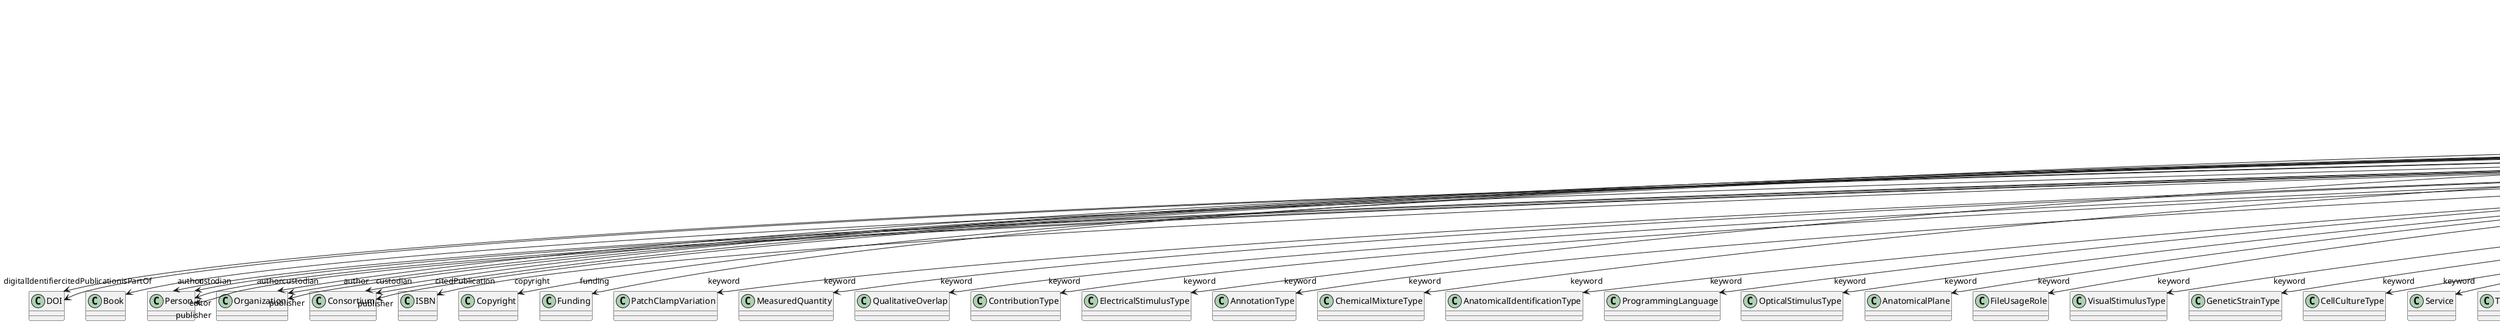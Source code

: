 @startuml
class Chapter {
+digitalIdentifier
+isPartOf
+pagination
+abstract
+author
+citedPublication
+copyright
+creationDate
+custodian
+editor
+funding
+IRI
+keyword
+license
+modificationDate
+name
+publicationDate
+publisher
+versionIdentifier

}
Chapter -d-> "digitalIdentifier" DOI
Chapter -d-> "isPartOf" Book
Chapter -d-> "author" Person
Chapter -d-> "author" Organization
Chapter -d-> "author" Consortium
Chapter -d-> "citedPublication" DOI
Chapter -d-> "citedPublication" ISBN
Chapter -d-> "copyright" Copyright
Chapter -d-> "custodian" Person
Chapter -d-> "custodian" Organization
Chapter -d-> "custodian" Consortium
Chapter -d-> "editor" Person
Chapter -d-> "funding" Funding
Chapter -d-> "keyword" PatchClampVariation
Chapter -d-> "keyword" MeasuredQuantity
Chapter -d-> "keyword" QualitativeOverlap
Chapter -d-> "keyword" ContributionType
Chapter -d-> "keyword" ElectricalStimulusType
Chapter -d-> "keyword" AnnotationType
Chapter -d-> "keyword" ChemicalMixtureType
Chapter -d-> "keyword" AnatomicalIdentificationType
Chapter -d-> "keyword" ProgrammingLanguage
Chapter -d-> "keyword" OpticalStimulusType
Chapter -d-> "keyword" AnatomicalPlane
Chapter -d-> "keyword" FileUsageRole
Chapter -d-> "keyword" VisualStimulusType
Chapter -d-> "keyword" GeneticStrainType
Chapter -d-> "keyword" CellCultureType
Chapter -d-> "keyword" Service
Chapter -d-> "keyword" TypeOfUncertainty
Chapter -d-> "keyword" Disease
Chapter -d-> "keyword" MeasuredSignalType
Chapter -d-> "keyword" DiseaseModel
Chapter -d-> "keyword" TactileStimulusType
Chapter -d-> "keyword" AuditoryStimulusType
Chapter -d-> "keyword" OperatingSystem
Chapter -d-> "keyword" ProductAccessibility
Chapter -d-> "keyword" BreedingType
Chapter -d-> "keyword" SoftwareFeature
Chapter -d-> "keyword" SoftwareApplicationCategory
Chapter -d-> "keyword" StimulationApproach
Chapter -d-> "keyword" AgeCategory
Chapter -d-> "keyword" OperatingDevice
Chapter -d-> "keyword" AnatomicalAxesOrientation
Chapter -d-> "keyword" OlfactoryStimulusType
Chapter -d-> "keyword" FileRepositoryType
Chapter -d-> "keyword" StimulationTechnique
Chapter -d-> "keyword" MolecularEntity
Chapter -d-> "keyword" UnitOfMeasurement
Chapter -d-> "keyword" CellType
Chapter -d-> "keyword" CriteriaQualityType
Chapter -d-> "keyword" GustatoryStimulusType
Chapter -d-> "keyword" TissueSampleType
Chapter -d-> "keyword" BiologicalSex
Chapter -d-> "keyword" DeviceType
Chapter -d-> "keyword" Terminology
Chapter -d-> "keyword" UBERONParcellation
Chapter -d-> "keyword" EducationalLevel
Chapter -d-> "keyword" Organ
Chapter -d-> "keyword" Laterality
Chapter -d-> "keyword" Handedness
Chapter -d-> "keyword" SemanticDataType
Chapter -d-> "keyword" LearningResourceType
Chapter -d-> "keyword" DifferenceMeasure
Chapter -d-> "keyword" AtlasType
Chapter -d-> "keyword" OrganismSubstance
Chapter -d-> "keyword" EthicsAssessment
Chapter -d-> "keyword" CranialWindowConstructionType
Chapter -d-> "keyword" AnnotationCriteriaType
Chapter -d-> "keyword" Colormap
Chapter -d-> "keyword" FileBundleGrouping
Chapter -d-> "keyword" PreparationType
Chapter -d-> "keyword" Species
Chapter -d-> "keyword" TissueSampleAttribute
Chapter -d-> "keyword" BiologicalProcess
Chapter -d-> "keyword" ModelAbstractionLevel
Chapter -d-> "keyword" SetupType
Chapter -d-> "keyword" SubjectAttribute
Chapter -d-> "keyword" TermSuggestion
Chapter -d-> "keyword" AnalysisTechnique
Chapter -d-> "keyword" Technique
Chapter -d-> "keyword" ModelScope
Chapter -d-> "keyword" MetaDataModelType
Chapter -d-> "keyword" CranialWindowReinforcementType
Chapter -d-> "keyword" DataType
Chapter -d-> "keyword" ActionStatusType
Chapter -d-> "keyword" SubcellularEntity
Chapter -d-> "keyword" Language
Chapter -d-> "keyword" BiologicalOrder
Chapter -d-> "keyword" OrganismSystem
Chapter -d-> "keyword" ExperimentalApproach
Chapter -d-> "license" License
Chapter -d-> "publisher" Person
Chapter -d-> "publisher" Organization
Chapter -d-> "publisher" Consortium

@enduml